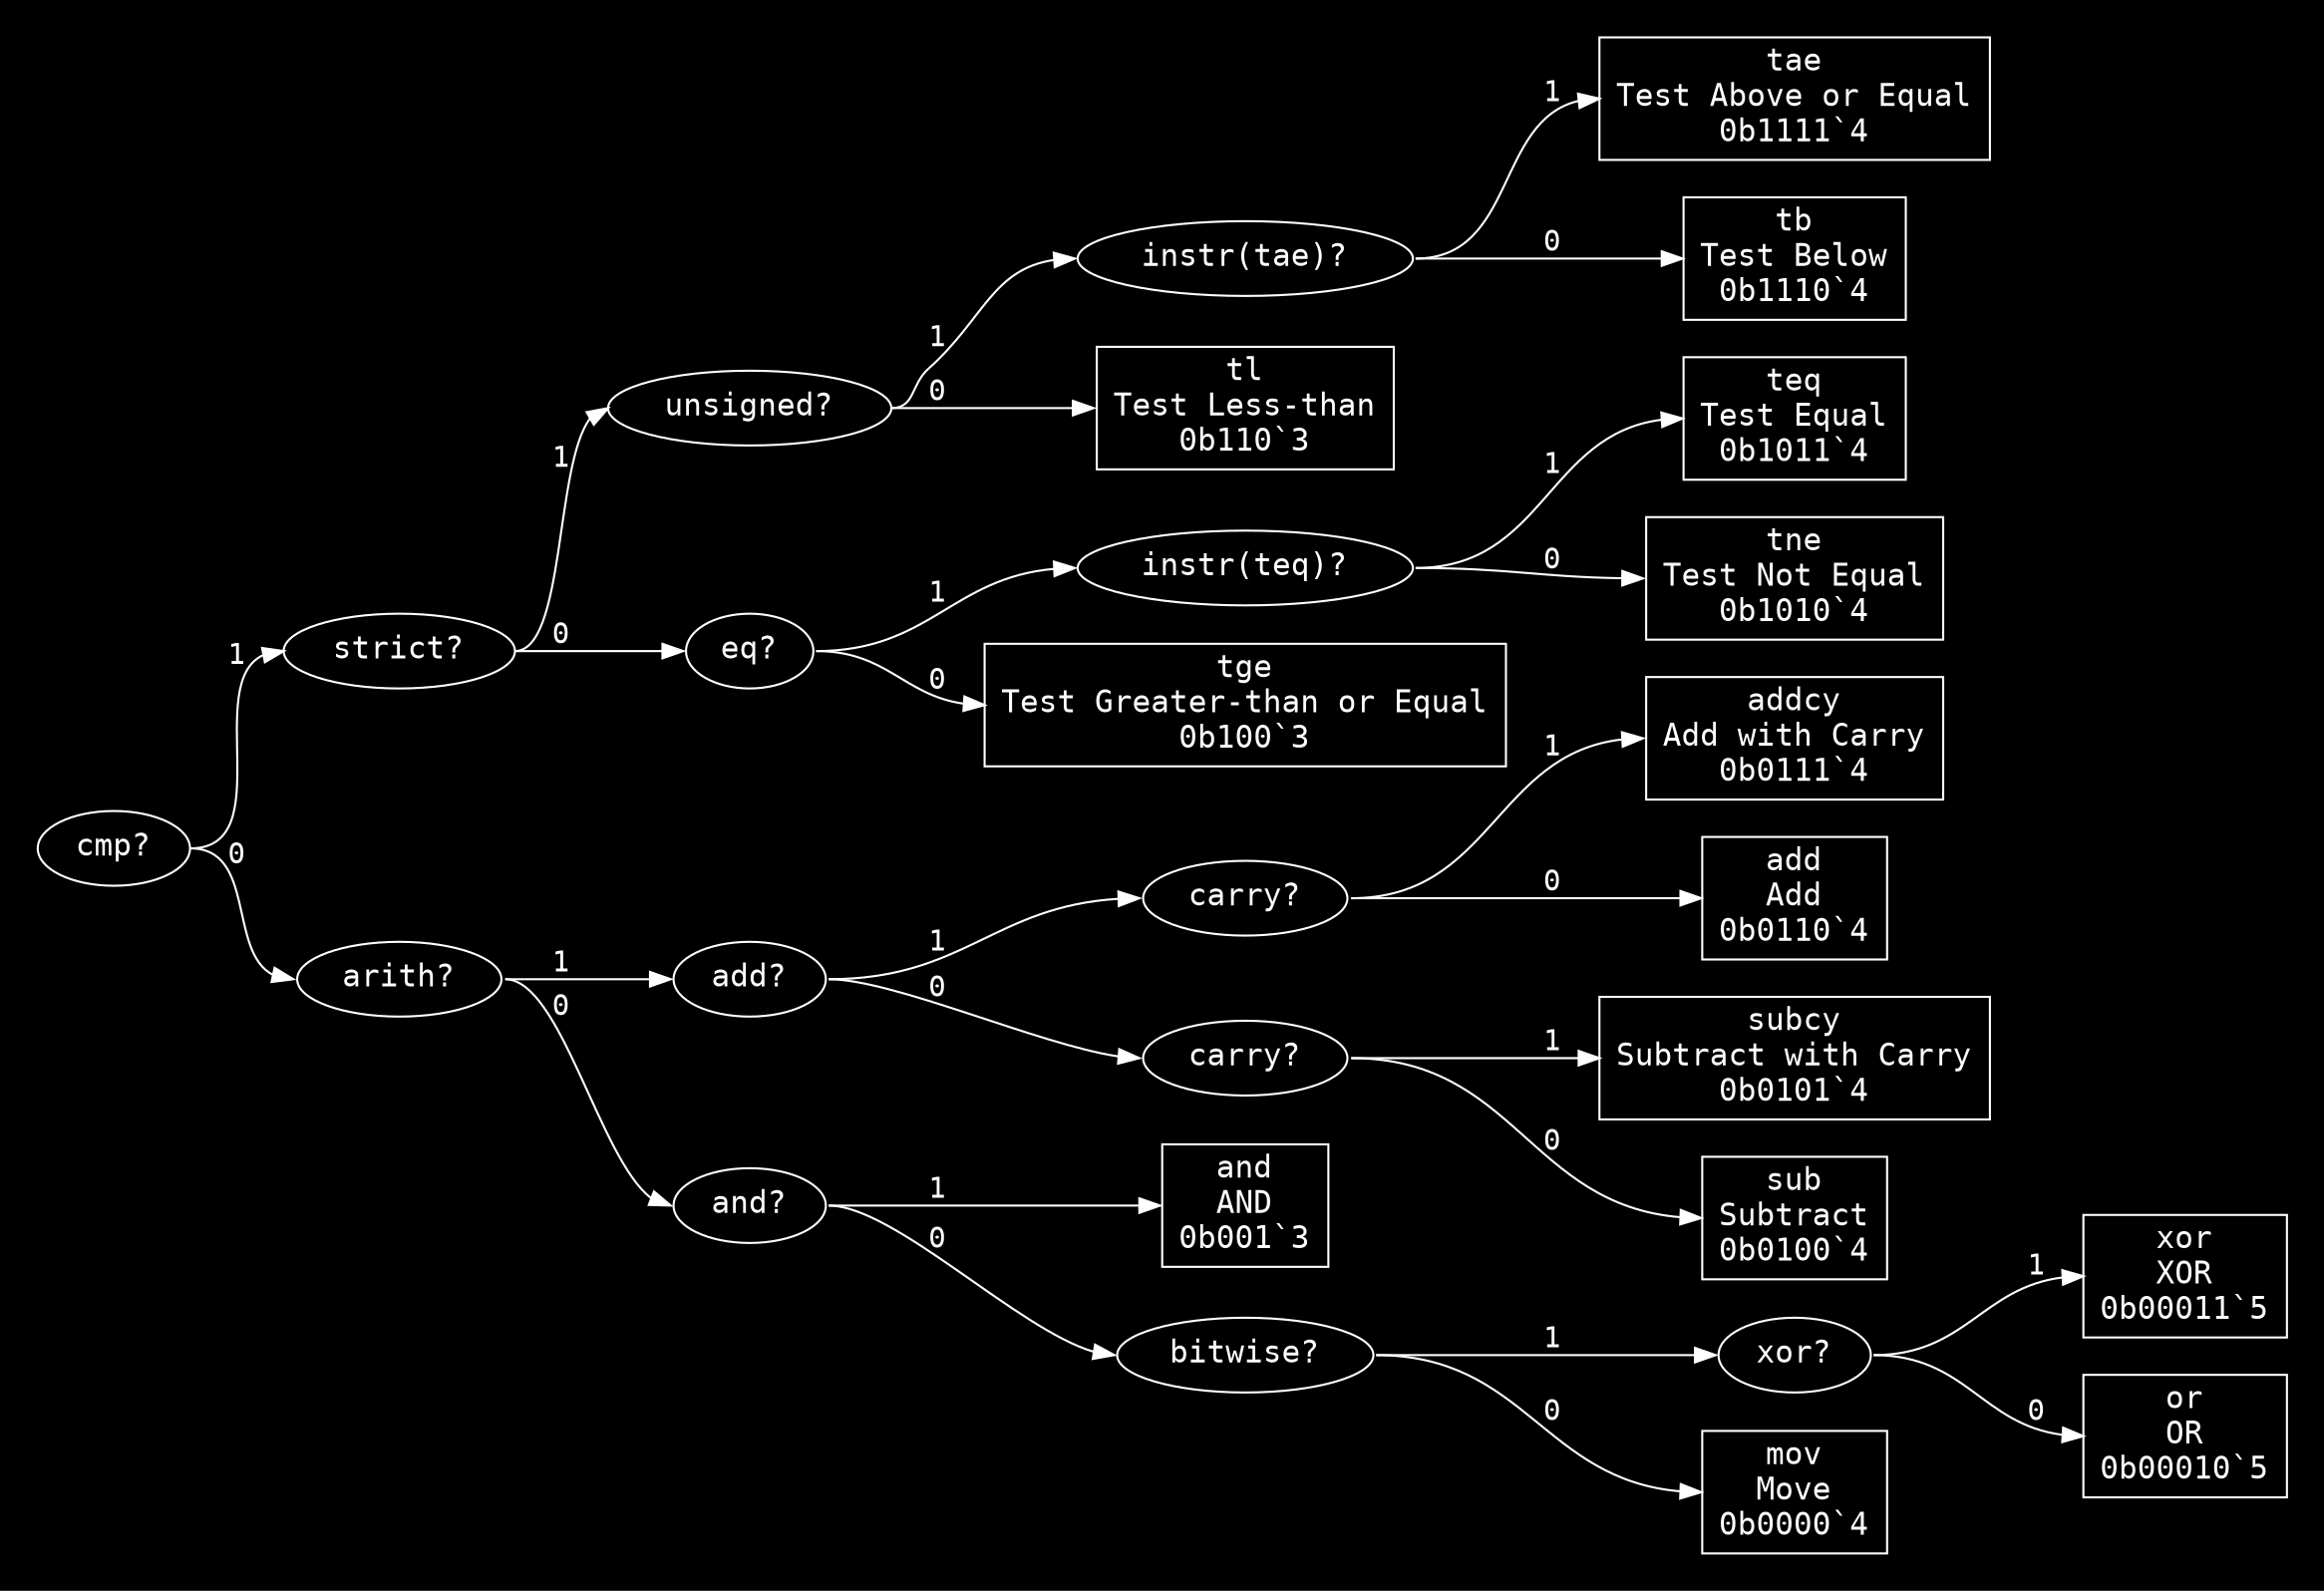 digraph "Format rr(_)" {
  graph [dpi = 100, bgcolor="#111", fontcolor="white", rankdir=LR, pad="0.25"];
  node [fontname = "Courier", fontsize="15pt", color="white", fontcolor="white"];
  edge [fontname = "Courier", color="white", fontcolor="white"];
  "cmp_10232838" [label = "cmp?", shape = ellipse];
  "cmp_10232838":e -> "strict_10325086":w [label = "1"];
  "cmp_10232838":e -> "arith_10218939":w [label = "0"];
  "strict_10325086" [label = "strict?", shape = ellipse];
  "strict_10325086":e -> "unsigned_6728150":w [label = "1"];
  "strict_10325086":e -> "eq_1600762":w [label = "0"];
  "unsigned_6728150" [label = "unsigned?", shape = ellipse];
  "unsigned_6728150":e -> "instr(tae)_163210":w [label = "1"];
  "unsigned_6728150":e -> "tl_8913108":w [label = "0"];
  "instr(tae)_163210" [label = "instr(tae)?", shape = ellipse];
  "instr(tae)_163210":e -> "tae_6900673":w [label = "1"];
  "instr(tae)_163210":e -> "tb_7020844":w [label = "0"];
  "tae_6900673" [label = "tae\nTest Above or Equal\n0b1111`4", shape = rectangle];
  "tb_7020844" [label = "tb\nTest Below\n0b1110`4", shape = rectangle];
  "tl_8913108" [label = "tl\nTest Less-than\n0b110`3", shape = rectangle];
  "eq_1600762" [label = "eq?", shape = ellipse];
  "eq_1600762":e -> "instr(teq)_8451579":w [label = "1"];
  "eq_1600762":e -> "tge_289938":w [label = "0"];
  "instr(teq)_8451579" [label = "instr(teq)?", shape = ellipse];
  "instr(teq)_8451579":e -> "teq_6366130":w [label = "1"];
  "instr(teq)_8451579":e -> "tne_9691690":w [label = "0"];
  "teq_6366130" [label = "teq\nTest Equal\n0b1011`4", shape = rectangle];
  "tne_9691690" [label = "tne\nTest Not Equal\n0b1010`4", shape = rectangle];
  "tge_289938" [label = "tge\nTest Greater-than or Equal\n0b100`3", shape = rectangle];
  "arith_10218939" [label = "arith?", shape = ellipse];
  "arith_10218939":e -> "add_14925082":w [label = "1"];
  "arith_10218939":e -> "and_2131246":w [label = "0"];
  "add_14925082" [label = "add?", shape = ellipse];
  "add_14925082":e -> "carry_14418308":w [label = "1"];
  "add_14925082":e -> "carry_5674031":w [label = "0"];
  "carry_14418308" [label = "carry?", shape = ellipse];
  "carry_14418308":e -> "addcy_9991314":w [label = "1"];
  "carry_14418308":e -> "add_13179919":w [label = "0"];
  "addcy_9991314" [label = "addcy\nAdd with Carry\n0b0111`4", shape = rectangle];
  "add_13179919" [label = "add\nAdd\n0b0110`4", shape = rectangle];
  "carry_5674031" [label = "carry?", shape = ellipse];
  "carry_5674031":e -> "subcy_4746204":w [label = "1"];
  "carry_5674031":e -> "sub_2133549":w [label = "0"];
  "subcy_4746204" [label = "subcy\nSubtract with Carry\n0b0101`4", shape = rectangle];
  "sub_2133549" [label = "sub\nSubtract\n0b0100`4", shape = rectangle];
  "and_2131246" [label = "and?", shape = ellipse];
  "and_2131246":e -> "and_14333479":w [label = "1"];
  "and_2131246":e -> "bitwise_14135401":w [label = "0"];
  "and_14333479" [label = "and\nAND\n0b001`3", shape = rectangle];
  "bitwise_14135401" [label = "bitwise?", shape = ellipse];
  "bitwise_14135401":e -> "xor_1186243":w [label = "1"];
  "bitwise_14135401":e -> "mov_8131765":w [label = "0"];
  "xor_1186243" [label = "xor?", shape = ellipse];
  "xor_1186243":e -> "xor_16442135":w [label = "1"];
  "xor_1186243":e -> "or_13437499":w [label = "0"];
  "xor_16442135" [label = "xor\nXOR\n0b00011`5", shape = rectangle];
  "or_13437499" [label = "or\nOR\n0b00010`5", shape = rectangle];
  "mov_8131765" [label = "mov\nMove\n0b0000`4", shape = rectangle];
}
